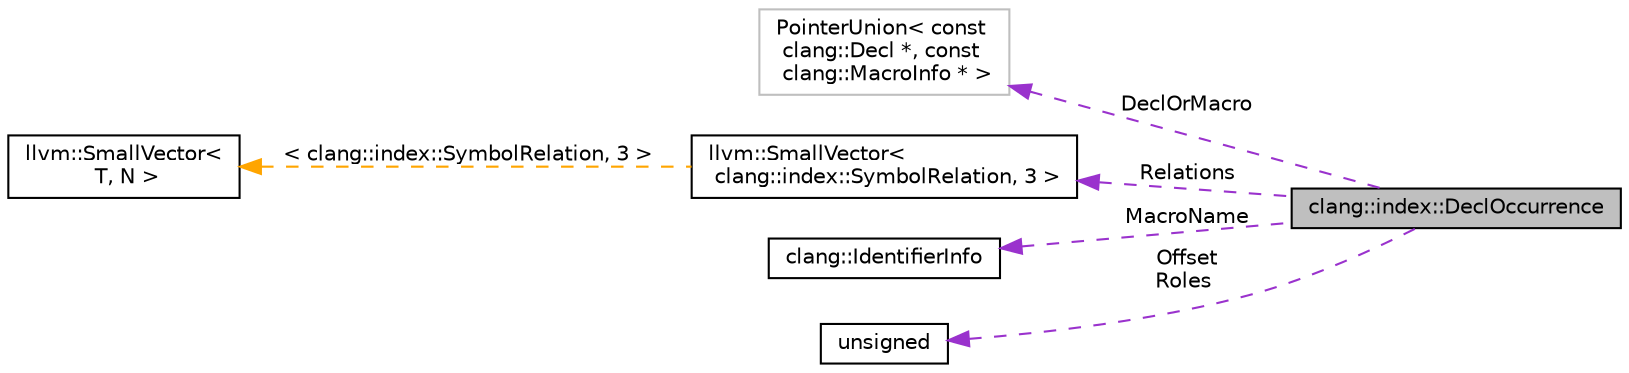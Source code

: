 digraph "clang::index::DeclOccurrence"
{
 // LATEX_PDF_SIZE
  bgcolor="transparent";
  edge [fontname="Helvetica",fontsize="10",labelfontname="Helvetica",labelfontsize="10"];
  node [fontname="Helvetica",fontsize="10",shape=record];
  rankdir="LR";
  Node1 [label="clang::index::DeclOccurrence",height=0.2,width=0.4,color="black", fillcolor="grey75", style="filled", fontcolor="black",tooltip=" "];
  Node2 -> Node1 [dir="back",color="darkorchid3",fontsize="10",style="dashed",label=" DeclOrMacro" ,fontname="Helvetica"];
  Node2 [label="PointerUnion\< const\l clang::Decl *, const\l clang::MacroInfo * \>",height=0.2,width=0.4,color="grey75",tooltip=" "];
  Node3 -> Node1 [dir="back",color="darkorchid3",fontsize="10",style="dashed",label=" Relations" ,fontname="Helvetica"];
  Node3 [label="llvm::SmallVector\<\l clang::index::SymbolRelation, 3 \>",height=0.2,width=0.4,color="black",URL="$classllvm_1_1SmallVector.html",tooltip=" "];
  Node4 -> Node3 [dir="back",color="orange",fontsize="10",style="dashed",label=" \< clang::index::SymbolRelation, 3 \>" ,fontname="Helvetica"];
  Node4 [label="llvm::SmallVector\<\l T, N \>",height=0.2,width=0.4,color="black",URL="$classllvm_1_1SmallVector.html",tooltip=" "];
  Node5 -> Node1 [dir="back",color="darkorchid3",fontsize="10",style="dashed",label=" MacroName" ,fontname="Helvetica"];
  Node5 [label="clang::IdentifierInfo",height=0.2,width=0.4,color="black",URL="$classclang_1_1IdentifierInfo.html",tooltip="One of these records is kept for each identifier that is lexed."];
  Node6 -> Node1 [dir="back",color="darkorchid3",fontsize="10",style="dashed",label=" Offset\nRoles" ,fontname="Helvetica"];
  Node6 [label="unsigned",height=0.2,width=0.4,color="black",URL="$classunsigned.html",tooltip=" "];
}
